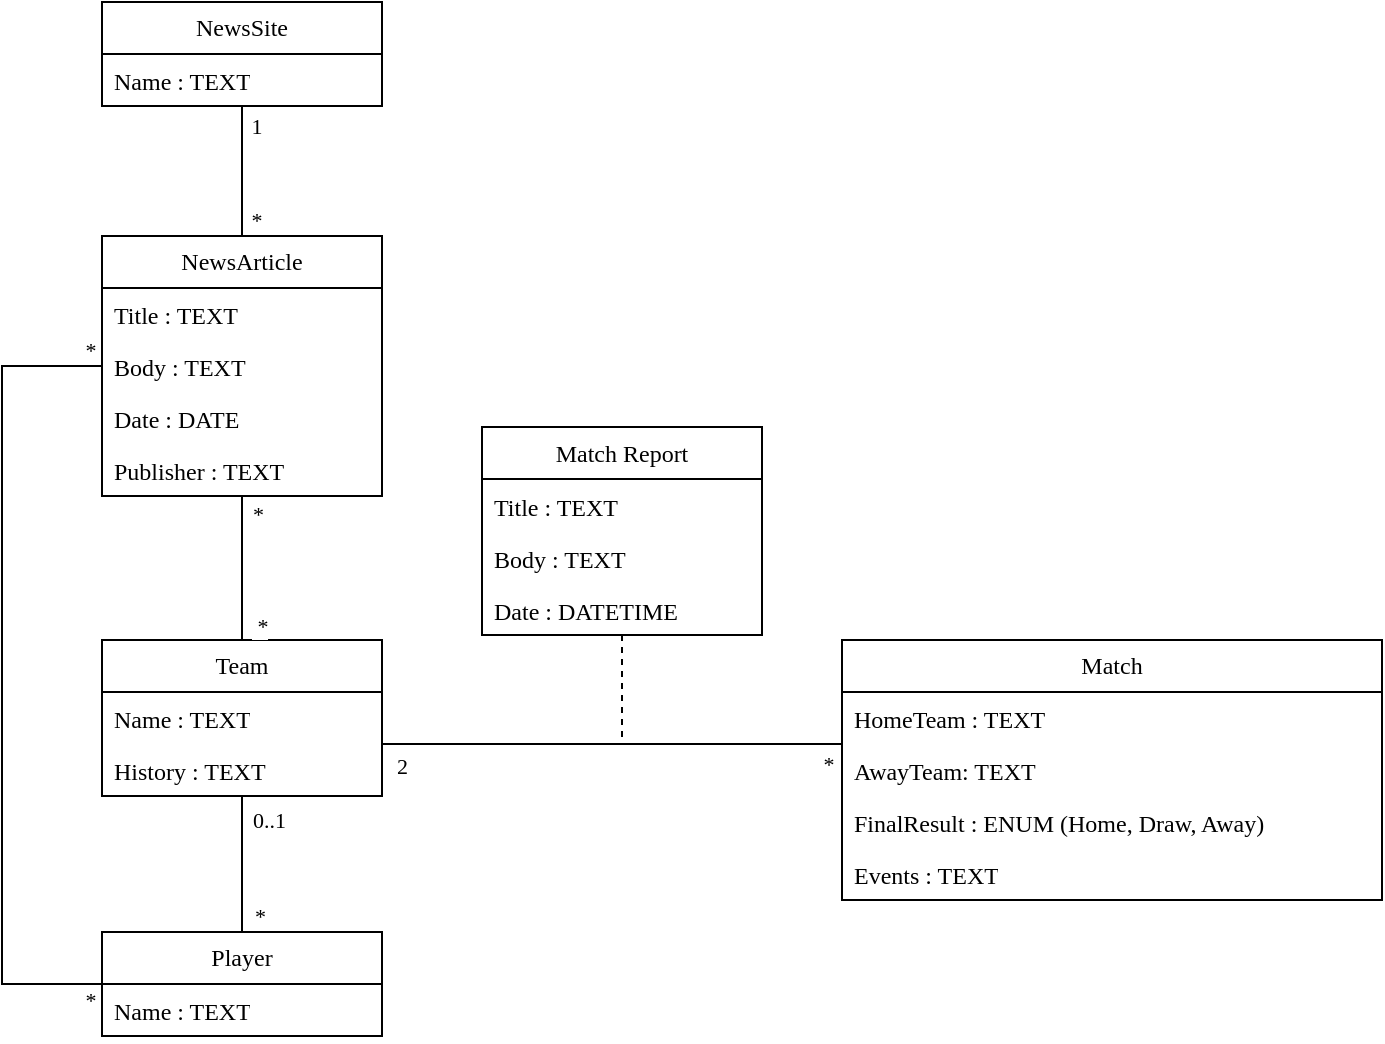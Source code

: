 <mxfile version="22.0.0" type="device">
  <diagram name="Page-1" id="GXn4NyftgjCnc_pro_wv">
    <mxGraphModel dx="667" dy="357" grid="1" gridSize="10" guides="1" tooltips="1" connect="1" arrows="1" fold="1" page="1" pageScale="1" pageWidth="827" pageHeight="1169" math="0" shadow="0">
      <root>
        <mxCell id="0" />
        <mxCell id="1" parent="0" />
        <mxCell id="5K8NoBRGnNFA0djar0UY-9" value="NewsSite" style="swimlane;fontStyle=0;childLayout=stackLayout;horizontal=1;startSize=26;fillColor=none;horizontalStack=0;resizeParent=1;resizeParentMax=0;resizeLast=0;collapsible=1;marginBottom=0;whiteSpace=wrap;html=1;fontFamily=Lexend;fontSource=https%3A%2F%2Ffonts.googleapis.com%2Fcss%3Ffamily%3DLexend;" parent="1" vertex="1">
          <mxGeometry x="100" y="40" width="140" height="52" as="geometry" />
        </mxCell>
        <mxCell id="5K8NoBRGnNFA0djar0UY-11" value="Name : TEXT" style="text;strokeColor=none;fillColor=none;align=left;verticalAlign=top;spacingLeft=4;spacingRight=4;overflow=hidden;rotatable=0;points=[[0,0.5],[1,0.5]];portConstraint=eastwest;whiteSpace=wrap;html=1;fontFamily=Lexend;fontSource=https%3A%2F%2Ffonts.googleapis.com%2Fcss%3Ffamily%3DLexend;" parent="5K8NoBRGnNFA0djar0UY-9" vertex="1">
          <mxGeometry y="26" width="140" height="26" as="geometry" />
        </mxCell>
        <mxCell id="J6VYNuphooG4Fi7uj8pG-24" style="edgeStyle=orthogonalEdgeStyle;rounded=0;orthogonalLoop=1;jettySize=auto;html=1;entryX=0.5;entryY=1;entryDx=0;entryDy=0;endArrow=none;endFill=0;" parent="1" source="5K8NoBRGnNFA0djar0UY-1" target="5K8NoBRGnNFA0djar0UY-9" edge="1">
          <mxGeometry relative="1" as="geometry" />
        </mxCell>
        <mxCell id="wiRZB8RW_GmJvZC_cgkw-4" style="edgeStyle=orthogonalEdgeStyle;rounded=0;orthogonalLoop=1;jettySize=auto;html=1;entryX=0.5;entryY=0;entryDx=0;entryDy=0;endArrow=none;endFill=0;" edge="1" parent="1" source="5K8NoBRGnNFA0djar0UY-1" target="5K8NoBRGnNFA0djar0UY-23">
          <mxGeometry relative="1" as="geometry" />
        </mxCell>
        <mxCell id="5K8NoBRGnNFA0djar0UY-1" value="NewsArticle" style="swimlane;fontStyle=0;childLayout=stackLayout;horizontal=1;startSize=26;fillColor=none;horizontalStack=0;resizeParent=1;resizeParentMax=0;resizeLast=0;collapsible=1;marginBottom=0;whiteSpace=wrap;html=1;fontFamily=Lexend;fontSource=https%3A%2F%2Ffonts.googleapis.com%2Fcss%3Ffamily%3DLexend;" parent="1" vertex="1">
          <mxGeometry x="100" y="157" width="140" height="130" as="geometry" />
        </mxCell>
        <mxCell id="5K8NoBRGnNFA0djar0UY-2" value="Title : TEXT" style="text;align=left;verticalAlign=top;spacingLeft=4;spacingRight=4;overflow=hidden;rotatable=0;points=[[0,0.5],[1,0.5]];portConstraint=eastwest;whiteSpace=wrap;html=1;fillColor=none;fontFamily=Lexend;fontSource=https%3A%2F%2Ffonts.googleapis.com%2Fcss%3Ffamily%3DLexend;" parent="5K8NoBRGnNFA0djar0UY-1" vertex="1">
          <mxGeometry y="26" width="140" height="26" as="geometry" />
        </mxCell>
        <mxCell id="5K8NoBRGnNFA0djar0UY-3" value="Body : TEXT" style="text;strokeColor=none;fillColor=none;align=left;verticalAlign=top;spacingLeft=4;spacingRight=4;overflow=hidden;rotatable=0;points=[[0,0.5],[1,0.5]];portConstraint=eastwest;whiteSpace=wrap;html=1;fontFamily=Lexend;fontSource=https%3A%2F%2Ffonts.googleapis.com%2Fcss%3Ffamily%3DLexend;" parent="5K8NoBRGnNFA0djar0UY-1" vertex="1">
          <mxGeometry y="52" width="140" height="26" as="geometry" />
        </mxCell>
        <mxCell id="5K8NoBRGnNFA0djar0UY-4" value="Date : DATE" style="text;strokeColor=none;fillColor=none;align=left;verticalAlign=top;spacingLeft=4;spacingRight=4;overflow=hidden;rotatable=0;points=[[0,0.5],[1,0.5]];portConstraint=eastwest;whiteSpace=wrap;html=1;fontFamily=Lexend;fontSource=https%3A%2F%2Ffonts.googleapis.com%2Fcss%3Ffamily%3DLexend;" parent="5K8NoBRGnNFA0djar0UY-1" vertex="1">
          <mxGeometry y="78" width="140" height="26" as="geometry" />
        </mxCell>
        <mxCell id="5K8NoBRGnNFA0djar0UY-48" value="Publisher : TEXT" style="text;strokeColor=none;fillColor=none;align=left;verticalAlign=top;spacingLeft=4;spacingRight=4;overflow=hidden;rotatable=0;points=[[0,0.5],[1,0.5]];portConstraint=eastwest;whiteSpace=wrap;html=1;fontFamily=Lexend;fontSource=https%3A%2F%2Ffonts.googleapis.com%2Fcss%3Ffamily%3DLexend;" parent="5K8NoBRGnNFA0djar0UY-1" vertex="1">
          <mxGeometry y="104" width="140" height="26" as="geometry" />
        </mxCell>
        <mxCell id="J6VYNuphooG4Fi7uj8pG-17" style="edgeStyle=orthogonalEdgeStyle;rounded=0;orthogonalLoop=1;jettySize=auto;html=1;entryX=0.5;entryY=0;entryDx=0;entryDy=0;endArrow=none;endFill=0;" parent="1" source="5K8NoBRGnNFA0djar0UY-23" target="5K8NoBRGnNFA0djar0UY-38" edge="1">
          <mxGeometry relative="1" as="geometry" />
        </mxCell>
        <mxCell id="wiRZB8RW_GmJvZC_cgkw-5" style="edgeStyle=orthogonalEdgeStyle;rounded=0;orthogonalLoop=1;jettySize=auto;html=1;endArrow=none;endFill=0;" edge="1" parent="1" source="5K8NoBRGnNFA0djar0UY-23" target="5K8NoBRGnNFA0djar0UY-31">
          <mxGeometry relative="1" as="geometry">
            <Array as="points">
              <mxPoint x="410" y="411" />
              <mxPoint x="410" y="411" />
            </Array>
          </mxGeometry>
        </mxCell>
        <mxCell id="5K8NoBRGnNFA0djar0UY-23" value="Team" style="swimlane;fontStyle=0;childLayout=stackLayout;horizontal=1;startSize=26;fillColor=none;horizontalStack=0;resizeParent=1;resizeParentMax=0;resizeLast=0;collapsible=1;marginBottom=0;whiteSpace=wrap;html=1;fontFamily=Lexend;fontSource=https%3A%2F%2Ffonts.googleapis.com%2Fcss%3Ffamily%3DLexend;" parent="1" vertex="1">
          <mxGeometry x="100" y="359" width="140" height="78" as="geometry" />
        </mxCell>
        <mxCell id="5K8NoBRGnNFA0djar0UY-24" value="Name : TEXT" style="text;strokeColor=none;fillColor=none;align=left;verticalAlign=top;spacingLeft=4;spacingRight=4;overflow=hidden;rotatable=0;points=[[0,0.5],[1,0.5]];portConstraint=eastwest;whiteSpace=wrap;html=1;fontFamily=Lexend;fontSource=https%3A%2F%2Ffonts.googleapis.com%2Fcss%3Ffamily%3DLexend;" parent="5K8NoBRGnNFA0djar0UY-23" vertex="1">
          <mxGeometry y="26" width="140" height="26" as="geometry" />
        </mxCell>
        <mxCell id="5K8NoBRGnNFA0djar0UY-30" value="History : TEXT" style="text;strokeColor=none;fillColor=none;align=left;verticalAlign=top;spacingLeft=4;spacingRight=4;overflow=hidden;rotatable=0;points=[[0,0.5],[1,0.5]];portConstraint=eastwest;whiteSpace=wrap;html=1;fontFamily=Lexend;fontSource=https%3A%2F%2Ffonts.googleapis.com%2Fcss%3Ffamily%3DLexend;" parent="5K8NoBRGnNFA0djar0UY-23" vertex="1">
          <mxGeometry y="52" width="140" height="26" as="geometry" />
        </mxCell>
        <mxCell id="5K8NoBRGnNFA0djar0UY-31" value="Match" style="swimlane;fontStyle=0;childLayout=stackLayout;horizontal=1;startSize=26;fillColor=none;horizontalStack=0;resizeParent=1;resizeParentMax=0;resizeLast=0;collapsible=1;marginBottom=0;whiteSpace=wrap;html=1;fontFamily=Lexend;fontSource=https%3A%2F%2Ffonts.googleapis.com%2Fcss%3Ffamily%3DLexend;" parent="1" vertex="1">
          <mxGeometry x="470" y="359" width="270" height="130" as="geometry" />
        </mxCell>
        <mxCell id="wiRZB8RW_GmJvZC_cgkw-10" value="HomeTeam : TEXT" style="text;strokeColor=none;fillColor=none;align=left;verticalAlign=top;spacingLeft=4;spacingRight=4;overflow=hidden;rotatable=0;points=[[0,0.5],[1,0.5]];portConstraint=eastwest;whiteSpace=wrap;html=1;fontFamily=Lexend;fontSource=https%3A%2F%2Ffonts.googleapis.com%2Fcss%3Ffamily%3DLexend;" vertex="1" parent="5K8NoBRGnNFA0djar0UY-31">
          <mxGeometry y="26" width="270" height="26" as="geometry" />
        </mxCell>
        <mxCell id="wiRZB8RW_GmJvZC_cgkw-9" value="AwayTeam: TEXT" style="text;strokeColor=none;fillColor=none;align=left;verticalAlign=top;spacingLeft=4;spacingRight=4;overflow=hidden;rotatable=0;points=[[0,0.5],[1,0.5]];portConstraint=eastwest;whiteSpace=wrap;html=1;fontFamily=Lexend;fontSource=https%3A%2F%2Ffonts.googleapis.com%2Fcss%3Ffamily%3DLexend;" vertex="1" parent="5K8NoBRGnNFA0djar0UY-31">
          <mxGeometry y="52" width="270" height="26" as="geometry" />
        </mxCell>
        <mxCell id="5K8NoBRGnNFA0djar0UY-32" value="FinalResult : ENUM (Home, Draw, Away)" style="text;strokeColor=none;fillColor=none;align=left;verticalAlign=top;spacingLeft=4;spacingRight=4;overflow=hidden;rotatable=0;points=[[0,0.5],[1,0.5]];portConstraint=eastwest;whiteSpace=wrap;html=1;fontFamily=Lexend;fontSource=https%3A%2F%2Ffonts.googleapis.com%2Fcss%3Ffamily%3DLexend;" parent="5K8NoBRGnNFA0djar0UY-31" vertex="1">
          <mxGeometry y="78" width="270" height="26" as="geometry" />
        </mxCell>
        <mxCell id="5K8NoBRGnNFA0djar0UY-33" value="Events : TEXT" style="text;strokeColor=none;fillColor=none;align=left;verticalAlign=top;spacingLeft=4;spacingRight=4;overflow=hidden;rotatable=0;points=[[0,0.5],[1,0.5]];portConstraint=eastwest;whiteSpace=wrap;html=1;fontFamily=Lexend;fontSource=https%3A%2F%2Ffonts.googleapis.com%2Fcss%3Ffamily%3DLexend;" parent="5K8NoBRGnNFA0djar0UY-31" vertex="1">
          <mxGeometry y="104" width="270" height="26" as="geometry" />
        </mxCell>
        <mxCell id="J6VYNuphooG4Fi7uj8pG-39" style="edgeStyle=orthogonalEdgeStyle;rounded=0;orthogonalLoop=1;jettySize=auto;html=1;entryX=0;entryY=0.5;entryDx=0;entryDy=0;endArrow=none;endFill=0;" parent="1" source="5K8NoBRGnNFA0djar0UY-38" target="5K8NoBRGnNFA0djar0UY-3" edge="1">
          <mxGeometry relative="1" as="geometry">
            <Array as="points">
              <mxPoint x="50" y="531" />
              <mxPoint x="50" y="222" />
            </Array>
          </mxGeometry>
        </mxCell>
        <mxCell id="5K8NoBRGnNFA0djar0UY-38" value="Player" style="swimlane;fontStyle=0;childLayout=stackLayout;horizontal=1;startSize=26;fillColor=none;horizontalStack=0;resizeParent=1;resizeParentMax=0;resizeLast=0;collapsible=1;marginBottom=0;whiteSpace=wrap;html=1;fontFamily=Lexend;fontSource=https%3A%2F%2Ffonts.googleapis.com%2Fcss%3Ffamily%3DLexend;" parent="1" vertex="1">
          <mxGeometry x="100" y="505" width="140" height="52" as="geometry" />
        </mxCell>
        <mxCell id="5K8NoBRGnNFA0djar0UY-39" value="Name : TEXT" style="text;strokeColor=none;fillColor=none;align=left;verticalAlign=top;spacingLeft=4;spacingRight=4;overflow=hidden;rotatable=0;points=[[0,0.5],[1,0.5]];portConstraint=eastwest;whiteSpace=wrap;html=1;fontFamily=Lexend;fontSource=https%3A%2F%2Ffonts.googleapis.com%2Fcss%3Ffamily%3DLexend;" parent="5K8NoBRGnNFA0djar0UY-38" vertex="1">
          <mxGeometry y="26" width="140" height="26" as="geometry" />
        </mxCell>
        <mxCell id="wiRZB8RW_GmJvZC_cgkw-6" style="edgeStyle=orthogonalEdgeStyle;rounded=0;orthogonalLoop=1;jettySize=auto;html=1;endArrow=none;endFill=0;dashed=1;" edge="1" parent="1" source="J6VYNuphooG4Fi7uj8pG-1">
          <mxGeometry relative="1" as="geometry">
            <mxPoint x="360" y="410" as="targetPoint" />
          </mxGeometry>
        </mxCell>
        <mxCell id="J6VYNuphooG4Fi7uj8pG-1" value="Match Report" style="swimlane;fontStyle=0;childLayout=stackLayout;horizontal=1;startSize=26;fillColor=none;horizontalStack=0;resizeParent=1;resizeParentMax=0;resizeLast=0;collapsible=1;marginBottom=0;whiteSpace=wrap;html=1;fontFamily=Lexend;fontSource=https%3A%2F%2Ffonts.googleapis.com%2Fcss%3Ffamily%3DLexend;" parent="1" vertex="1">
          <mxGeometry x="290" y="252.5" width="140" height="104" as="geometry" />
        </mxCell>
        <mxCell id="J6VYNuphooG4Fi7uj8pG-2" value="Title : TEXT" style="text;strokeColor=none;fillColor=none;align=left;verticalAlign=top;spacingLeft=4;spacingRight=4;overflow=hidden;rotatable=0;points=[[0,0.5],[1,0.5]];portConstraint=eastwest;whiteSpace=wrap;html=1;fontFamily=Lexend;fontSource=https%3A%2F%2Ffonts.googleapis.com%2Fcss%3Ffamily%3DLexend;" parent="J6VYNuphooG4Fi7uj8pG-1" vertex="1">
          <mxGeometry y="26" width="140" height="26" as="geometry" />
        </mxCell>
        <mxCell id="J6VYNuphooG4Fi7uj8pG-3" value="Body : TEXT" style="text;strokeColor=none;fillColor=none;align=left;verticalAlign=top;spacingLeft=4;spacingRight=4;overflow=hidden;rotatable=0;points=[[0,0.5],[1,0.5]];portConstraint=eastwest;whiteSpace=wrap;html=1;fontFamily=Lexend;fontSource=https%3A%2F%2Ffonts.googleapis.com%2Fcss%3Ffamily%3DLexend;" parent="J6VYNuphooG4Fi7uj8pG-1" vertex="1">
          <mxGeometry y="52" width="140" height="26" as="geometry" />
        </mxCell>
        <mxCell id="J6VYNuphooG4Fi7uj8pG-8" value="Date : DATETIME" style="text;strokeColor=none;fillColor=none;align=left;verticalAlign=top;spacingLeft=4;spacingRight=4;overflow=hidden;rotatable=0;points=[[0,0.5],[1,0.5]];portConstraint=eastwest;whiteSpace=wrap;html=1;fontFamily=Lexend;fontSource=https%3A%2F%2Ffonts.googleapis.com%2Fcss%3Ffamily%3DLexend;" parent="J6VYNuphooG4Fi7uj8pG-1" vertex="1">
          <mxGeometry y="78" width="140" height="26" as="geometry" />
        </mxCell>
        <mxCell id="J6VYNuphooG4Fi7uj8pG-13" value="&amp;nbsp; 2" style="edgeLabel;resizable=0;html=1;align=left;verticalAlign=bottom;fontFamily=Lexend;fontSource=https%3A%2F%2Ffonts.googleapis.com%2Fcss%3Ffamily%3DLexend;" parent="1" connectable="0" vertex="1">
          <mxGeometry x="240" y="430" as="geometry" />
        </mxCell>
        <mxCell id="J6VYNuphooG4Fi7uj8pG-18" value="&amp;nbsp;0..1" style="edgeLabel;resizable=0;html=1;align=right;verticalAlign=bottom;fontFamily=Lexend;fontSource=https%3A%2F%2Ffonts.googleapis.com%2Fcss%3Ffamily%3DLexend;" parent="1" connectable="0" vertex="1">
          <mxGeometry x="192.001" y="457" as="geometry" />
        </mxCell>
        <mxCell id="J6VYNuphooG4Fi7uj8pG-19" value="&amp;nbsp; *" style="edgeLabel;resizable=0;html=1;align=left;verticalAlign=bottom;fontFamily=Lexend;fontSource=https%3A%2F%2Ffonts.googleapis.com%2Fcss%3Ffamily%3DLexend;" parent="1" connectable="0" vertex="1">
          <mxGeometry x="169" y="505" as="geometry" />
        </mxCell>
        <mxCell id="J6VYNuphooG4Fi7uj8pG-22" value="*&amp;nbsp;" style="edgeLabel;resizable=0;html=1;align=right;verticalAlign=bottom;fontFamily=Lexend;fontSource=https%3A%2F%2Ffonts.googleapis.com%2Fcss%3Ffamily%3DLexend;" parent="1" connectable="0" vertex="1">
          <mxGeometry x="469.0" y="429.002" as="geometry" />
        </mxCell>
        <mxCell id="J6VYNuphooG4Fi7uj8pG-25" value="&amp;nbsp;*" style="edgeLabel;resizable=0;html=1;align=left;verticalAlign=bottom;fontFamily=Lexend;fontSource=https%3A%2F%2Ffonts.googleapis.com%2Fcss%3Ffamily%3DLexend;" parent="1" connectable="0" vertex="1">
          <mxGeometry x="170" y="157" as="geometry" />
        </mxCell>
        <mxCell id="J6VYNuphooG4Fi7uj8pG-26" value="1&amp;nbsp;" style="edgeLabel;resizable=0;html=1;align=right;verticalAlign=bottom;fontFamily=Lexend;fontSource=https%3A%2F%2Ffonts.googleapis.com%2Fcss%3Ffamily%3DLexend;" parent="1" connectable="0" vertex="1">
          <mxGeometry x="183.28" y="110.003" as="geometry" />
        </mxCell>
        <mxCell id="J6VYNuphooG4Fi7uj8pG-40" value="&amp;nbsp;*" style="edgeLabel;resizable=0;html=1;align=left;verticalAlign=bottom;fontFamily=Lexend;fontSource=https%3A%2F%2Ffonts.googleapis.com%2Fcss%3Ffamily%3DLexend;" parent="1" connectable="0" vertex="1">
          <mxGeometry x="87" y="547" as="geometry" />
        </mxCell>
        <mxCell id="J6VYNuphooG4Fi7uj8pG-41" value="&amp;nbsp;*" style="edgeLabel;resizable=0;html=1;align=left;verticalAlign=bottom;fontFamily=Lexend;fontSource=https%3A%2F%2Ffonts.googleapis.com%2Fcss%3Ffamily%3DLexend;" parent="1" connectable="0" vertex="1">
          <mxGeometry x="87" y="222" as="geometry" />
        </mxCell>
        <mxCell id="wiRZB8RW_GmJvZC_cgkw-2" value="&amp;nbsp;*" style="edgeLabel;resizable=0;html=1;align=left;verticalAlign=bottom;fontFamily=Lexend;fontSource=https%3A%2F%2Ffonts.googleapis.com%2Fcss%3Ffamily%3DLexend;" connectable="0" vertex="1" parent="1">
          <mxGeometry x="173.28" y="360" as="geometry" />
        </mxCell>
        <mxCell id="wiRZB8RW_GmJvZC_cgkw-3" value="*" style="edgeLabel;resizable=0;html=1;align=right;verticalAlign=bottom;fontFamily=Lexend;fontSource=https%3A%2F%2Ffonts.googleapis.com%2Fcss%3Ffamily%3DLexend;" connectable="0" vertex="1" parent="1">
          <mxGeometry x="181.0" y="304.5" as="geometry" />
        </mxCell>
      </root>
    </mxGraphModel>
  </diagram>
</mxfile>
